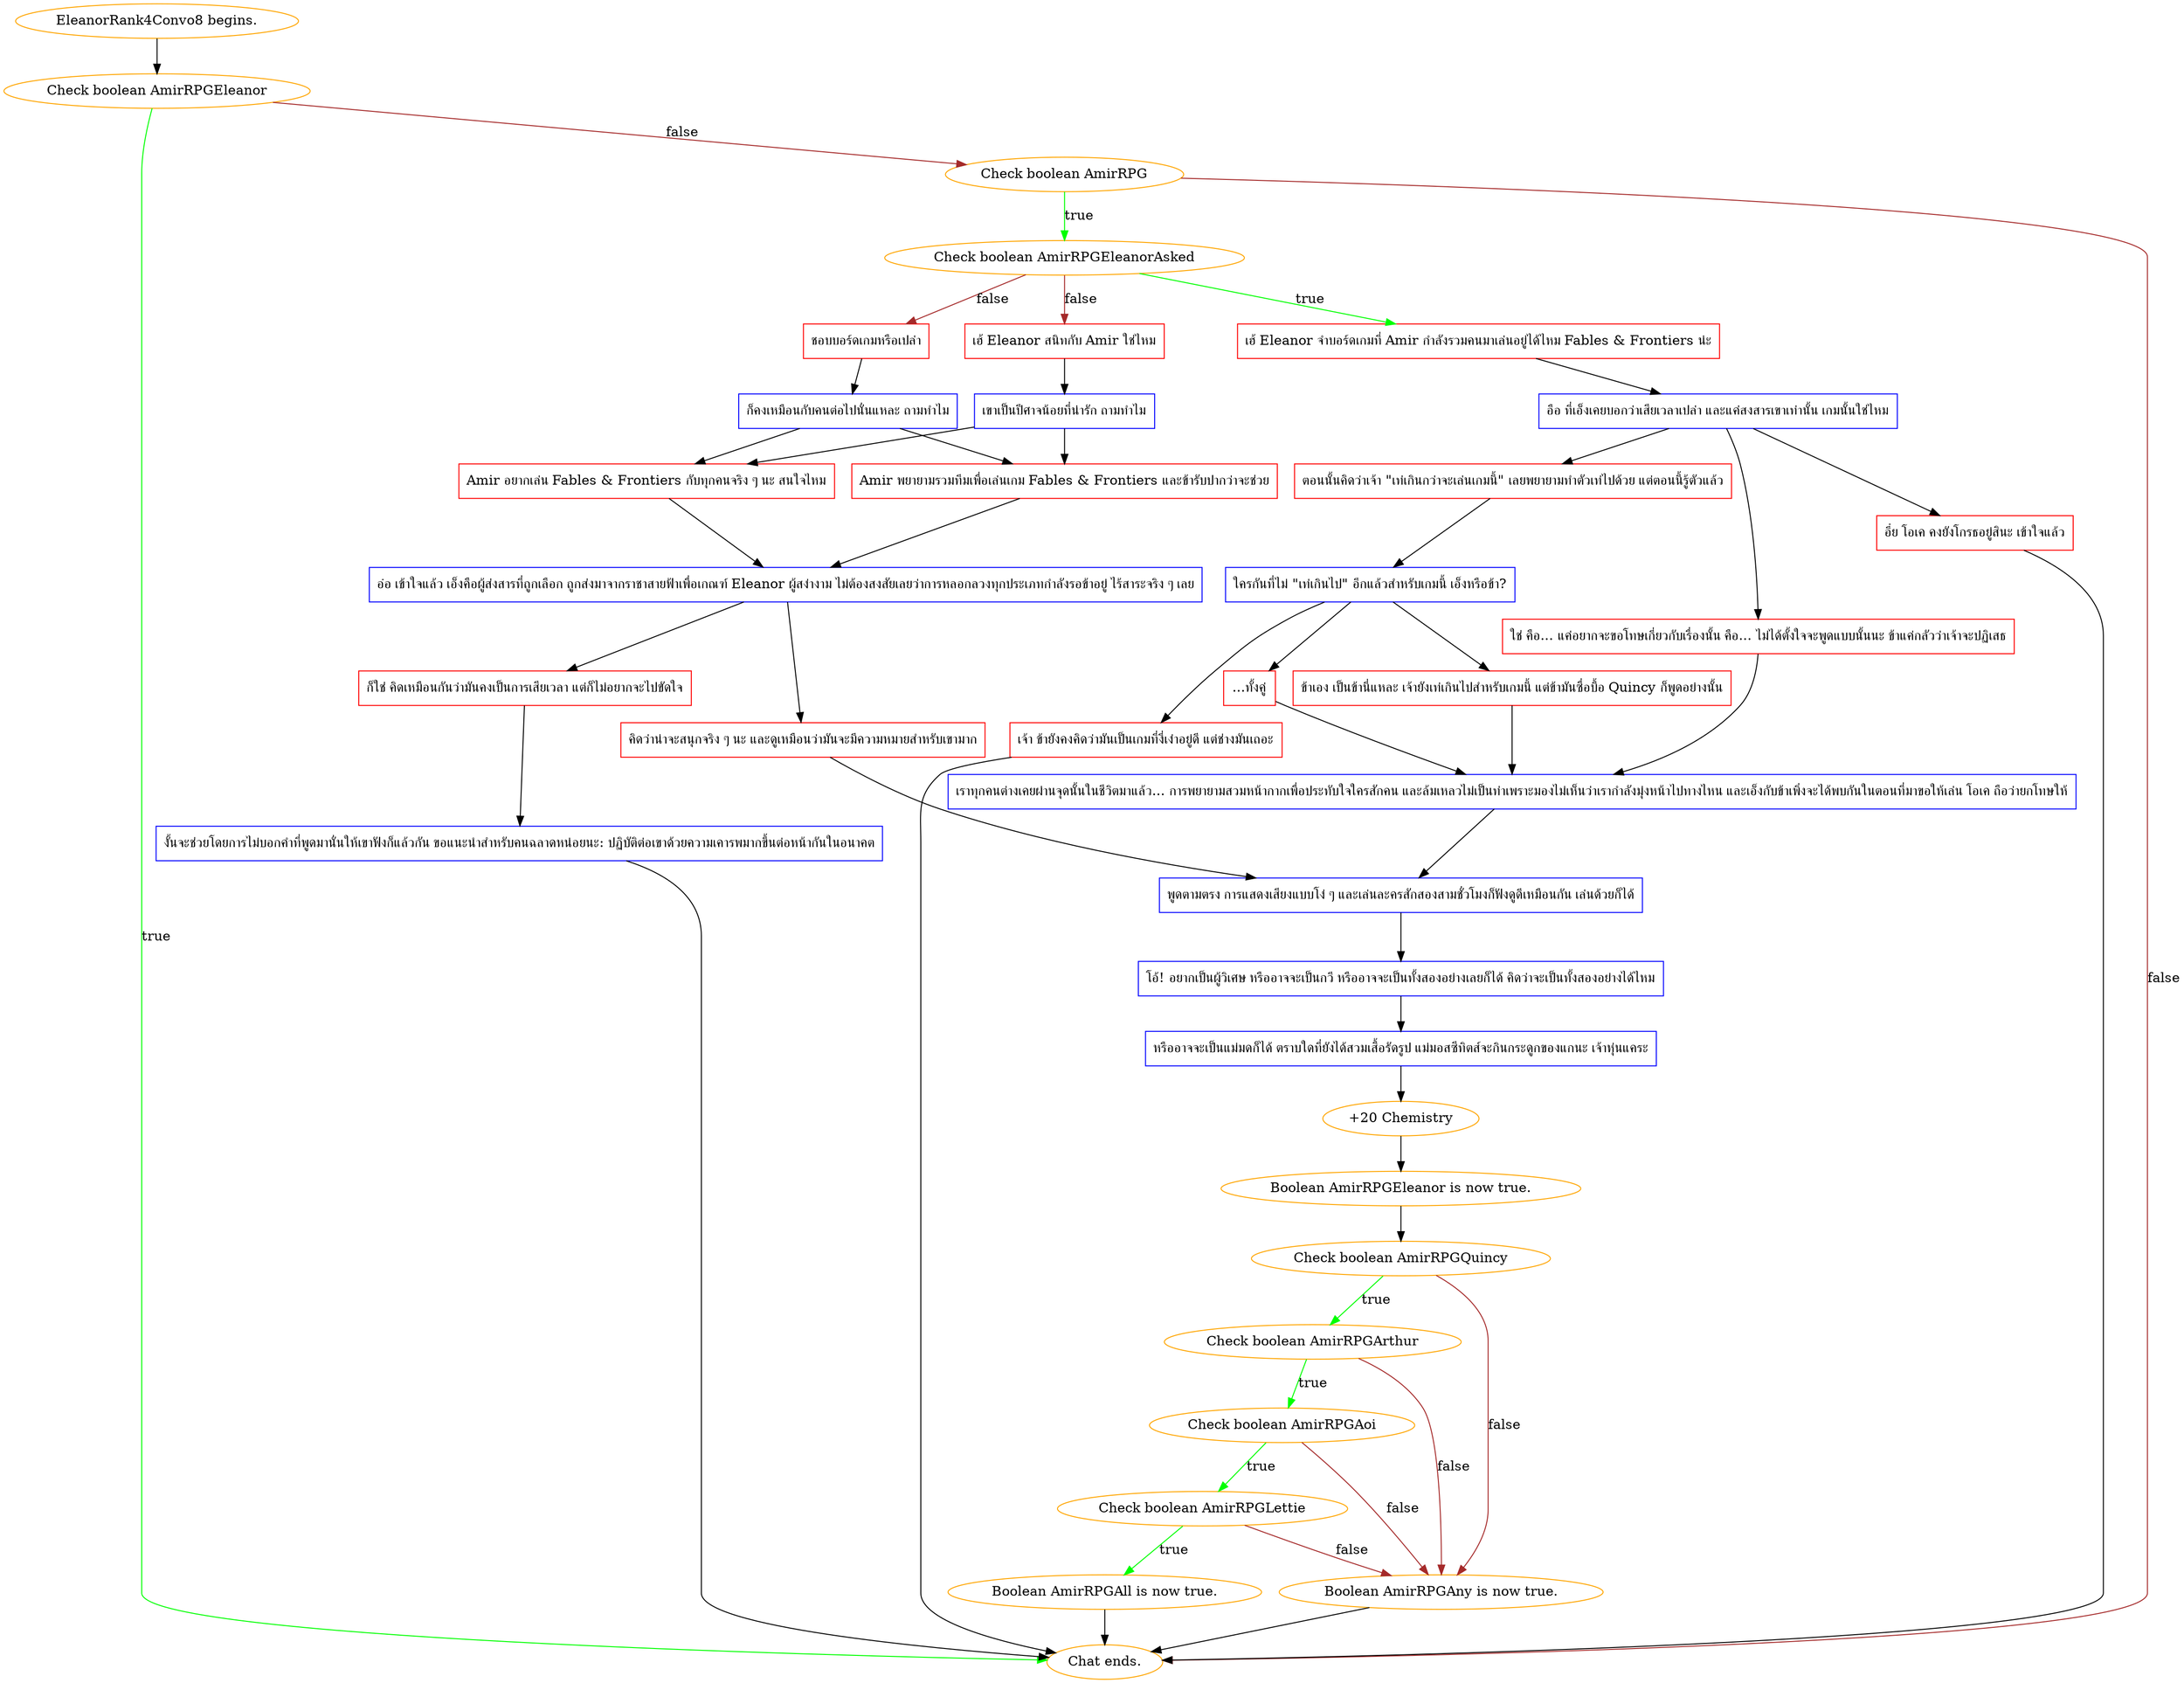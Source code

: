 digraph {
	"EleanorRank4Convo8 begins." [color=orange];
		"EleanorRank4Convo8 begins." -> j1650638022;
	j1650638022 [label="Check boolean AmirRPGEleanor",color=orange];
		j1650638022 -> "Chat ends." [label=true,color=green];
		j1650638022 -> j3079612182 [label=false,color=brown];
	"Chat ends." [color=orange];
	j3079612182 [label="Check boolean AmirRPG",color=orange];
		j3079612182 -> j1871124460 [label=true,color=green];
		j3079612182 -> "Chat ends." [label=false,color=brown];
	j1871124460 [label="Check boolean AmirRPGEleanorAsked",color=orange];
		j1871124460 -> j2890316548 [label=true,color=green];
		j1871124460 -> j589495109 [label=false,color=brown];
		j1871124460 -> j3298265091 [label=false,color=brown];
	j2890316548 [label="เฮ้ Eleanor จำบอร์ดเกมที่ Amir กำลังรวมคนมาเล่นอยู่ได้ไหม Fables & Frontiers น่ะ",shape=box,color=red];
		j2890316548 -> j4010767144;
	j589495109 [label="เฮ้ Eleanor สนิทกับ Amir ใช่ไหม",shape=box,color=red];
		j589495109 -> j3147291439;
	j3298265091 [label="ชอบบอร์ดเกมหรือเปล่า",shape=box,color=red];
		j3298265091 -> j1466800241;
	j4010767144 [label="อือ ที่เอ็งเคยบอกว่าเสียเวลาเปล่า และแค่สงสารเขาเท่านั้น เกมนั้นใช่ไหม",shape=box,color=blue];
		j4010767144 -> j1130235980;
		j4010767144 -> j1543549767;
		j4010767144 -> j2840207497;
	j3147291439 [label="เขาเป็นปีศาจน้อยที่น่ารัก ถามทำไม",shape=box,color=blue];
		j3147291439 -> j1313715578;
		j3147291439 -> j4011223408;
	j1466800241 [label="ก็คงเหมือนกับคนต่อไปนั่นแหละ ถามทำไม",shape=box,color=blue];
		j1466800241 -> j1313715578;
		j1466800241 -> j4011223408;
	j1130235980 [label="อึ๋ย โอเค คงยังโกรธอยู่สินะ เข้าใจแล้ว",shape=box,color=red];
		j1130235980 -> "Chat ends.";
	j1543549767 [label="ตอนนั้นคิดว่าเจ้า \"เท่เกินกว่าจะเล่นเกมนี้\" เลยพยายามทำตัวเท่ไปด้วย แต่ตอนนี้รู้ตัวแล้ว",shape=box,color=red];
		j1543549767 -> j1072968240;
	j2840207497 [label="ใช่ คือ... แค่อยากจะขอโทษเกี่ยวกับเรื่องนั้น คือ... ไม่ได้ตั้งใจจะพูดแบบนั้นนะ ข้าแค่กลัวว่าเจ้าจะปฏิเสธ",shape=box,color=red];
		j2840207497 -> j1756208336;
	j1313715578 [label="Amir พยายามรวมทีมเพื่อเล่นเกม Fables & Frontiers และข้ารับปากว่าจะช่วย",shape=box,color=red];
		j1313715578 -> j3773953534;
	j4011223408 [label="Amir อยากเล่น Fables & Frontiers กับทุกคนจริง ๆ นะ สนใจไหม",shape=box,color=red];
		j4011223408 -> j3773953534;
	j1072968240 [label="ใครกันที่ไม่ \"เท่เกินไป\" อีกแล้วสำหรับเกมนี้ เอ็งหรือข้า?",shape=box,color=blue];
		j1072968240 -> j719837864;
		j1072968240 -> j2660754289;
		j1072968240 -> j3526339885;
	j1756208336 [label="เราทุกคนต่างเคยผ่านจุดนั้นในชีวิตมาแล้ว... การพยายามสวมหน้ากากเพื่อประทับใจใครสักคน และล้มเหลวไม่เป็นท่าเพราะมองไม่เห็นว่าเรากำลังมุ่งหน้าไปทางไหน และเอ็งกับข้าเพิ่งจะได้พบกันในตอนที่มาขอให้เล่น โอเค ถือว่ายกโทษให้",shape=box,color=blue];
		j1756208336 -> j1907225065;
	j3773953534 [label="อ๋อ เข้าใจแล้ว เอ็งคือผู้ส่งสารที่ถูกเลือก ถูกส่งมาจากราชาสายฟ้าเพื่อเกณฑ์ Eleanor ผู้สง่างาม ไม่ต้องสงสัยเลยว่าการหลอกลวงทุกประเภทกำลังรอข้าอยู่ ไร้สาระจริง ๆ เลย",shape=box,color=blue];
		j3773953534 -> j1879374525;
		j3773953534 -> j3489586826;
	j719837864 [label="เจ้า ข้ายังคงคิดว่ามันเป็นเกมที่งี่เง่าอยู่ดี แต่ช่างมันเถอะ",shape=box,color=red];
		j719837864 -> "Chat ends.";
	j2660754289 [label="ข้าเอง เป็นข้านี่แหละ เจ้ายังเท่เกินไปสำหรับเกมนี้ แต่ข้ามันซื่อบื้อ Quincy ก็พูดอย่างนั้น",shape=box,color=red];
		j2660754289 -> j1756208336;
	j3526339885 [label="...ทั้งคู่",shape=box,color=red];
		j3526339885 -> j1756208336;
	j1907225065 [label="พูดตามตรง การแสดงเสียงแบบโง่ ๆ และเล่นละครสักสองสามชั่วโมงก็ฟังดูดีเหมือนกัน เล่นด้วยก็ได้",shape=box,color=blue];
		j1907225065 -> j1306151874;
	j1879374525 [label="คิดว่าน่าจะสนุกจริง ๆ นะ และดูเหมือนว่ามันจะมีความหมายสำหรับเขามาก",shape=box,color=red];
		j1879374525 -> j1907225065;
	j3489586826 [label="ก็ใช่ คิดเหมือนกันว่ามันคงเป็นการเสียเวลา แต่ก็ไม่อยากจะไปขัดใจ",shape=box,color=red];
		j3489586826 -> j731099058;
	j1306151874 [label="โอ้! อยากเป็นผู้วิเศษ หรืออาจจะเป็นกวี หรืออาจจะเป็นทั้งสองอย่างเลยก็ได้ คิดว่าจะเป็นทั้งสองอย่างได้ไหม",shape=box,color=blue];
		j1306151874 -> j3259731966;
	j731099058 [label="งั้นจะช่วยโดยการไม่บอกคำที่พูดมานั่นให้เขาฟังก็แล้วกัน ขอแนะนำสำหรับคนฉลาดหน่อยนะ: ปฏิบัติต่อเขาด้วยความเคารพมากขึ้นต่อหน้ากันในอนาคต",shape=box,color=blue];
		j731099058 -> "Chat ends.";
	j3259731966 [label="หรืออาจจะเป็นแม่มดก็ได้ ตราบใดที่ยังได้สวมเสื้อรัดรูป แม่มอสซีทิตส์จะกินกระดูกของแกนะ เจ้าหุ่นแคระ",shape=box,color=blue];
		j3259731966 -> j465888453;
	j465888453 [label="+20 Chemistry",color=orange];
		j465888453 -> j3536246707;
	j3536246707 [label="Boolean AmirRPGEleanor is now true.",color=orange];
		j3536246707 -> j341292291;
	j341292291 [label="Check boolean AmirRPGQuincy",color=orange];
		j341292291 -> j3041201257 [label=true,color=green];
		j341292291 -> j1992773596 [label=false,color=brown];
	j3041201257 [label="Check boolean AmirRPGArthur",color=orange];
		j3041201257 -> j3736142330 [label=true,color=green];
		j3041201257 -> j1992773596 [label=false,color=brown];
	j1992773596 [label="Boolean AmirRPGAny is now true.",color=orange];
		j1992773596 -> "Chat ends.";
	j3736142330 [label="Check boolean AmirRPGAoi",color=orange];
		j3736142330 -> j3776937837 [label=true,color=green];
		j3736142330 -> j1992773596 [label=false,color=brown];
	j3776937837 [label="Check boolean AmirRPGLettie",color=orange];
		j3776937837 -> j2677000302 [label=true,color=green];
		j3776937837 -> j1992773596 [label=false,color=brown];
	j2677000302 [label="Boolean AmirRPGAll is now true.",color=orange];
		j2677000302 -> "Chat ends.";
}
